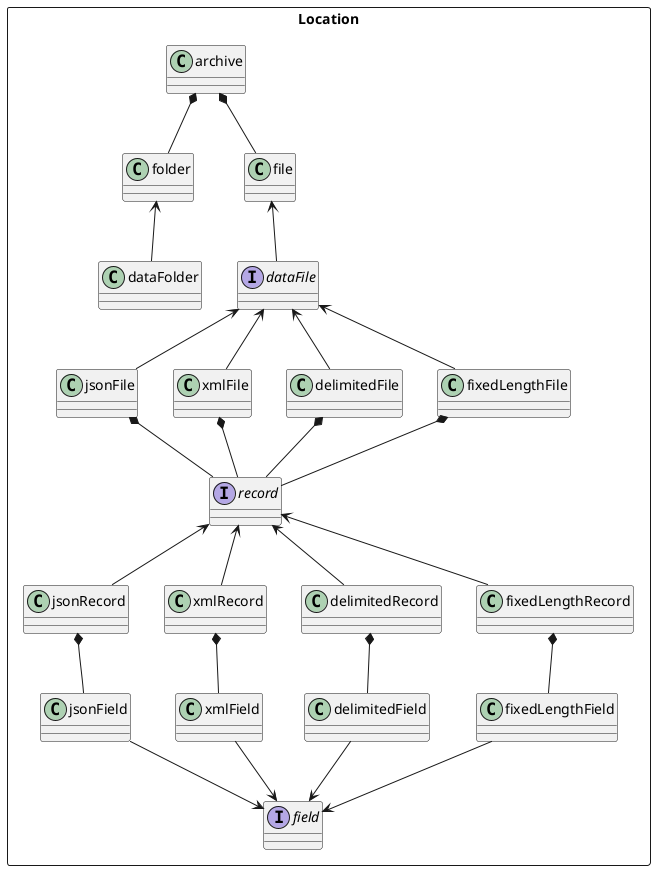 @startuml

package "Location" <<Rectangle>> {
interface dataFile [[https://github.com/joergen-vs/73027c42-c2cd-4c62-b1f4-2532c0eb8dab/blob/master/usage/aspirations/addml-classes.md#dataFile]]
interface record
interface field

archive *-- folder
archive *-- file

folder <-- dataFolder

file <-- dataFile
dataFile <-- jsonFile
dataFile <-- xmlFile
dataFile <-- delimitedFile
dataFile <-- fixedLengthFile
jsonFile *-- record
record <-- jsonRecord
xmlFile *-- record
record <-- xmlRecord
delimitedFile *-- record
record <-- delimitedRecord
fixedLengthFile *-- record
record <-- fixedLengthRecord

jsonRecord *-- jsonField
jsonField --> field 
xmlRecord *-- xmlField
xmlField --> field 
delimitedRecord *-- delimitedField
delimitedField --> field 
fixedLengthRecord *-- fixedLengthField
fixedLengthField --> field 
}
@enduml
